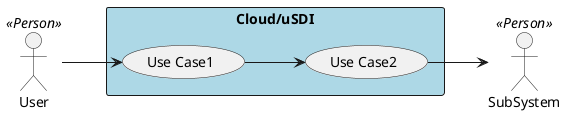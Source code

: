 @startuml

left to right direction

actor :User: <<Person>>
actor :SubSystem: <<Person>>


rectangle "Cloud/uSDI" #lightBlue {
UseCase UC1  as "Use Case1"
UseCase UC2  as "Use Case2"


User --> UC1
UC1 --> UC2
UC2 --> SubSystem
}

@enduml
